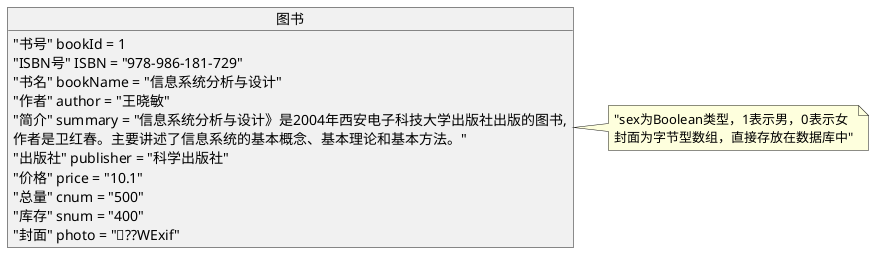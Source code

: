 @startuml

object 图书 {
		"书号" bookId = 1
		"ISBN号" ISBN = "978-986-181-729"
	 	"书名" bookName = "信息系统分析与设计"
	 	"作者" author = "王晓敏"
	 	"简介" summary = "信息系统分析与设计》是2004年西安电子科技大学出版社出版的图书,
	 					 作者是卫红春。主要讲述了信息系统的基本概念、基本理论和基本方法。"
	 	"出版社" publisher = "科学出版社"
	 	"价格" price = "10.1"
	 	"总量" cnum = "500"
	 	"库存" snum = "400"
		"封面" photo = "??WExif"
	}
	note  right : "sex为Boolean类型，1表示男，0表示女\n封面为字节型数组，直接存放在数据库中"
@enduml